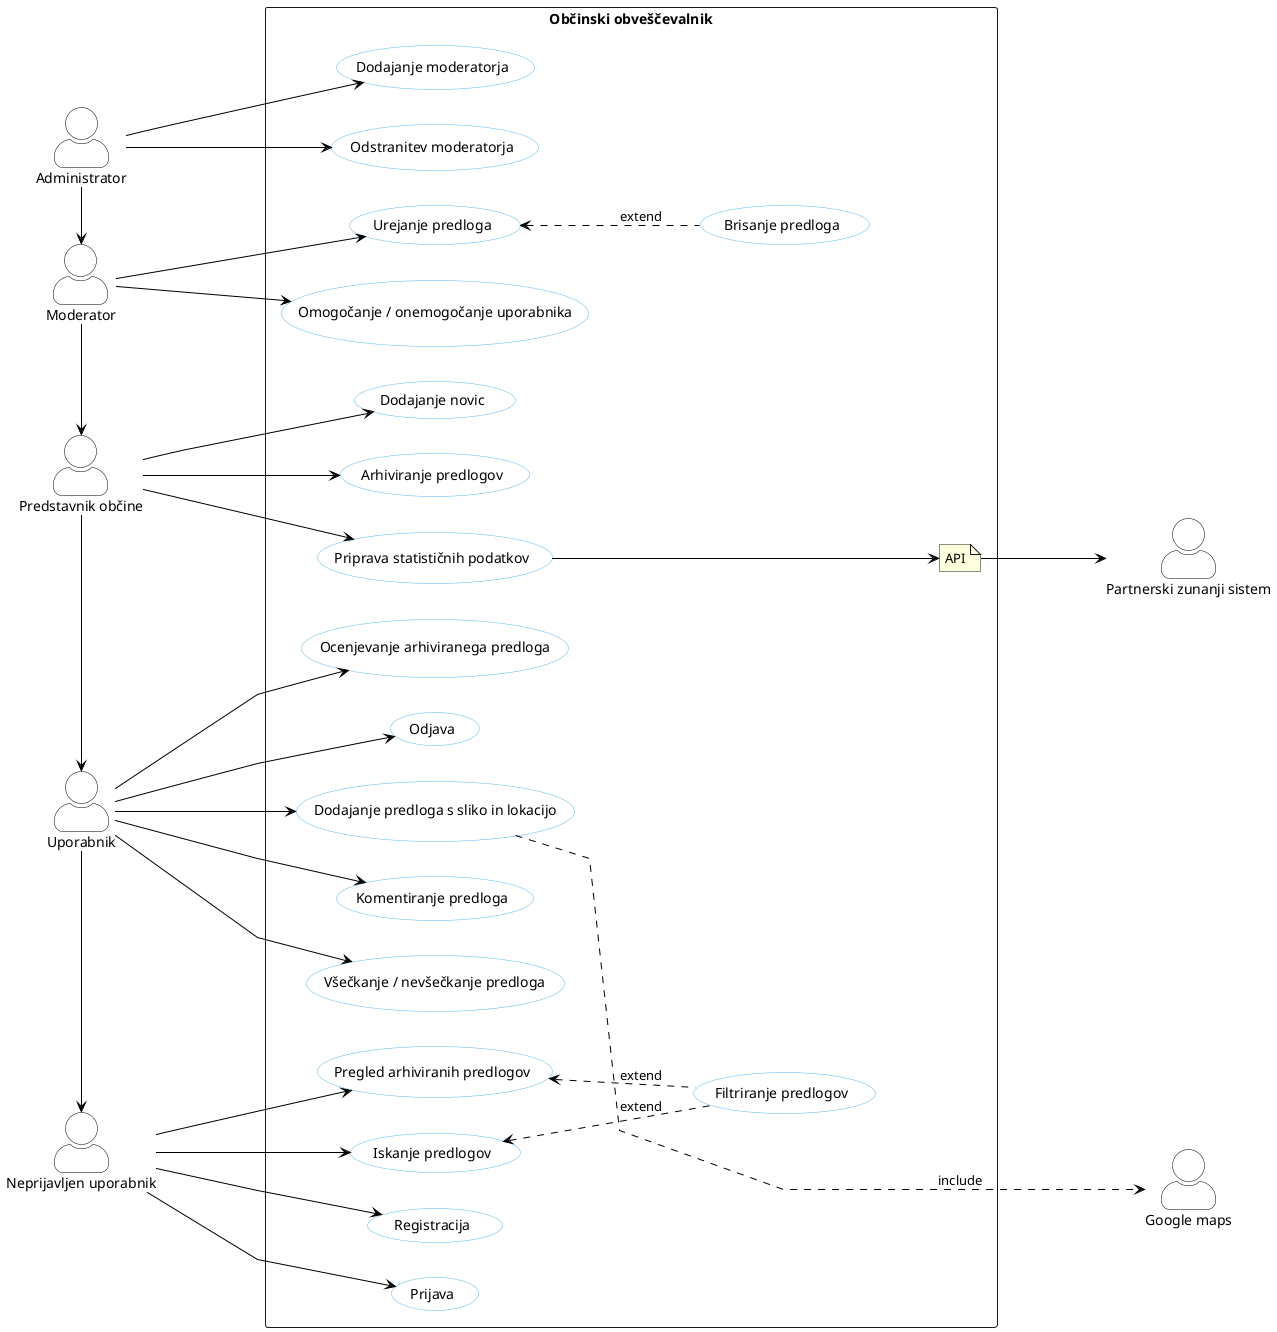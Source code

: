@startuml DPU


skinparam backgroundcolor transparent
skinparam defaultTextAlignment center
skinparam usecase {
  backgroundColor white
  borderColor #5FB8EC
  arrowColor black
}
skinparam actorBorderColor black
skinparam actorBackgroundColor white
skinparam Linetype polyline
skinparam actorStyle awesome

left to right direction


actor "Neprijavljen uporabnik" AS AU
actor "Uporabnik" AS U
actor "Predstavnik občine" AS PO
actor "Moderator" AS MO
actor "Administrator" AS AD

actor "Google maps" AS GM 

actor "Partnerski zunanji sistem" AS PZS

rectangle "Občinski obveščevalnik" {
  
  'ADMIN'
  usecase "Dodajanje moderatorja" AS DM
  usecase "Odstranitev moderatorja" AS OM
  'MODERATOR'
  usecase "Urejanje predloga" AS UP
  usecase "Brisanje predloga" AS BP
  usecase "Omogočanje / onemogočanje uporabnika" AS OU2
  'PREDSTAVNIK OBCINE'
  usecase "Priprava statističnih podatkov" AS PSP
  usecase "Dodajanje novic" AS DN
  usecase "Arhiviranje predlogov" AS AP
  'UPORABNIK' 
  usecase "Dodajanje predloga s sliko in lokacijo" AS DP
  usecase "Komentiranje predloga" AS KP
  usecase "Všečkanje / nevšečkanje predloga" AS VP
  'usecase "Dodajanje slike" AS DS
  'usecase "Dodajanje lokacije" AS DL
  usecase "Ocenjevanje arhiviranega predloga" AS OAP
  'ANONIMNI UPORABNIK'
  usecase "Registracija" AS R
  usecase "Prijava" AS P
  usecase "Odjava" AS O
  usecase "Iskanje predlogov" AS PP
  usecase "Filtriranje predlogov" AS SP
  usecase "Pregled arhiviranih predlogov" AS PAP
  
  note "API" AS blank
  
}

DP .down----> GM:include
BP .up->UP:extend

SP .up-> PP:extend
SP .up->PAP:extend

PSP -down-->blank
blank -down--> PZS

AD -> MO
MO -> PO
PO -> U
U -> AU

AD -down--> DM
AD -down--> OM

MO -down--> UP
MO -down--> OU2

PO -down--> PSP
PO -down--> DN
PO -down--> AP

U -down--> DP
U -down--> KP
U -down--> VP
U -down--> OAP
U -down--> O

AU -down--> P
AU -down--> R
AU -down--> PP
AU -down--> PAP

@enduml
